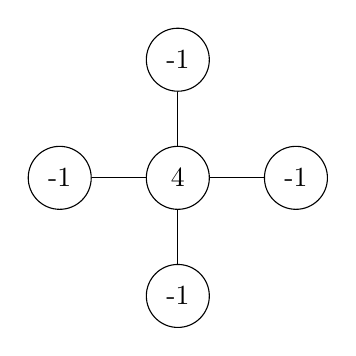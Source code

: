 % -*- root: ../ex6.tex -*-

\begin{tikzpicture}
  \node[draw, circle, minimum size=0.8cm] (d) at (0,-1.5) {-1};
  \node[draw, circle, minimum size=0.8cm] (u) at (0,1.5) {-1};
  \node[draw, circle, minimum size=0.8cm] (l) at (-1.5,0) {-1};
  \node[draw, circle, minimum size=0.8cm] (r) at (1.5,0) {-1};
  \node[draw, circle, minimum size=0.8cm] (m) at (0,0) {4};
  \draw [] (m.east) -- (r.west) {};
  \draw [] (m.west) -- (l.east) {};
  \draw [] (m.north) -- (u.south) {};
  \draw [] (m.south) -- (d.north) {};
\end{tikzpicture}
